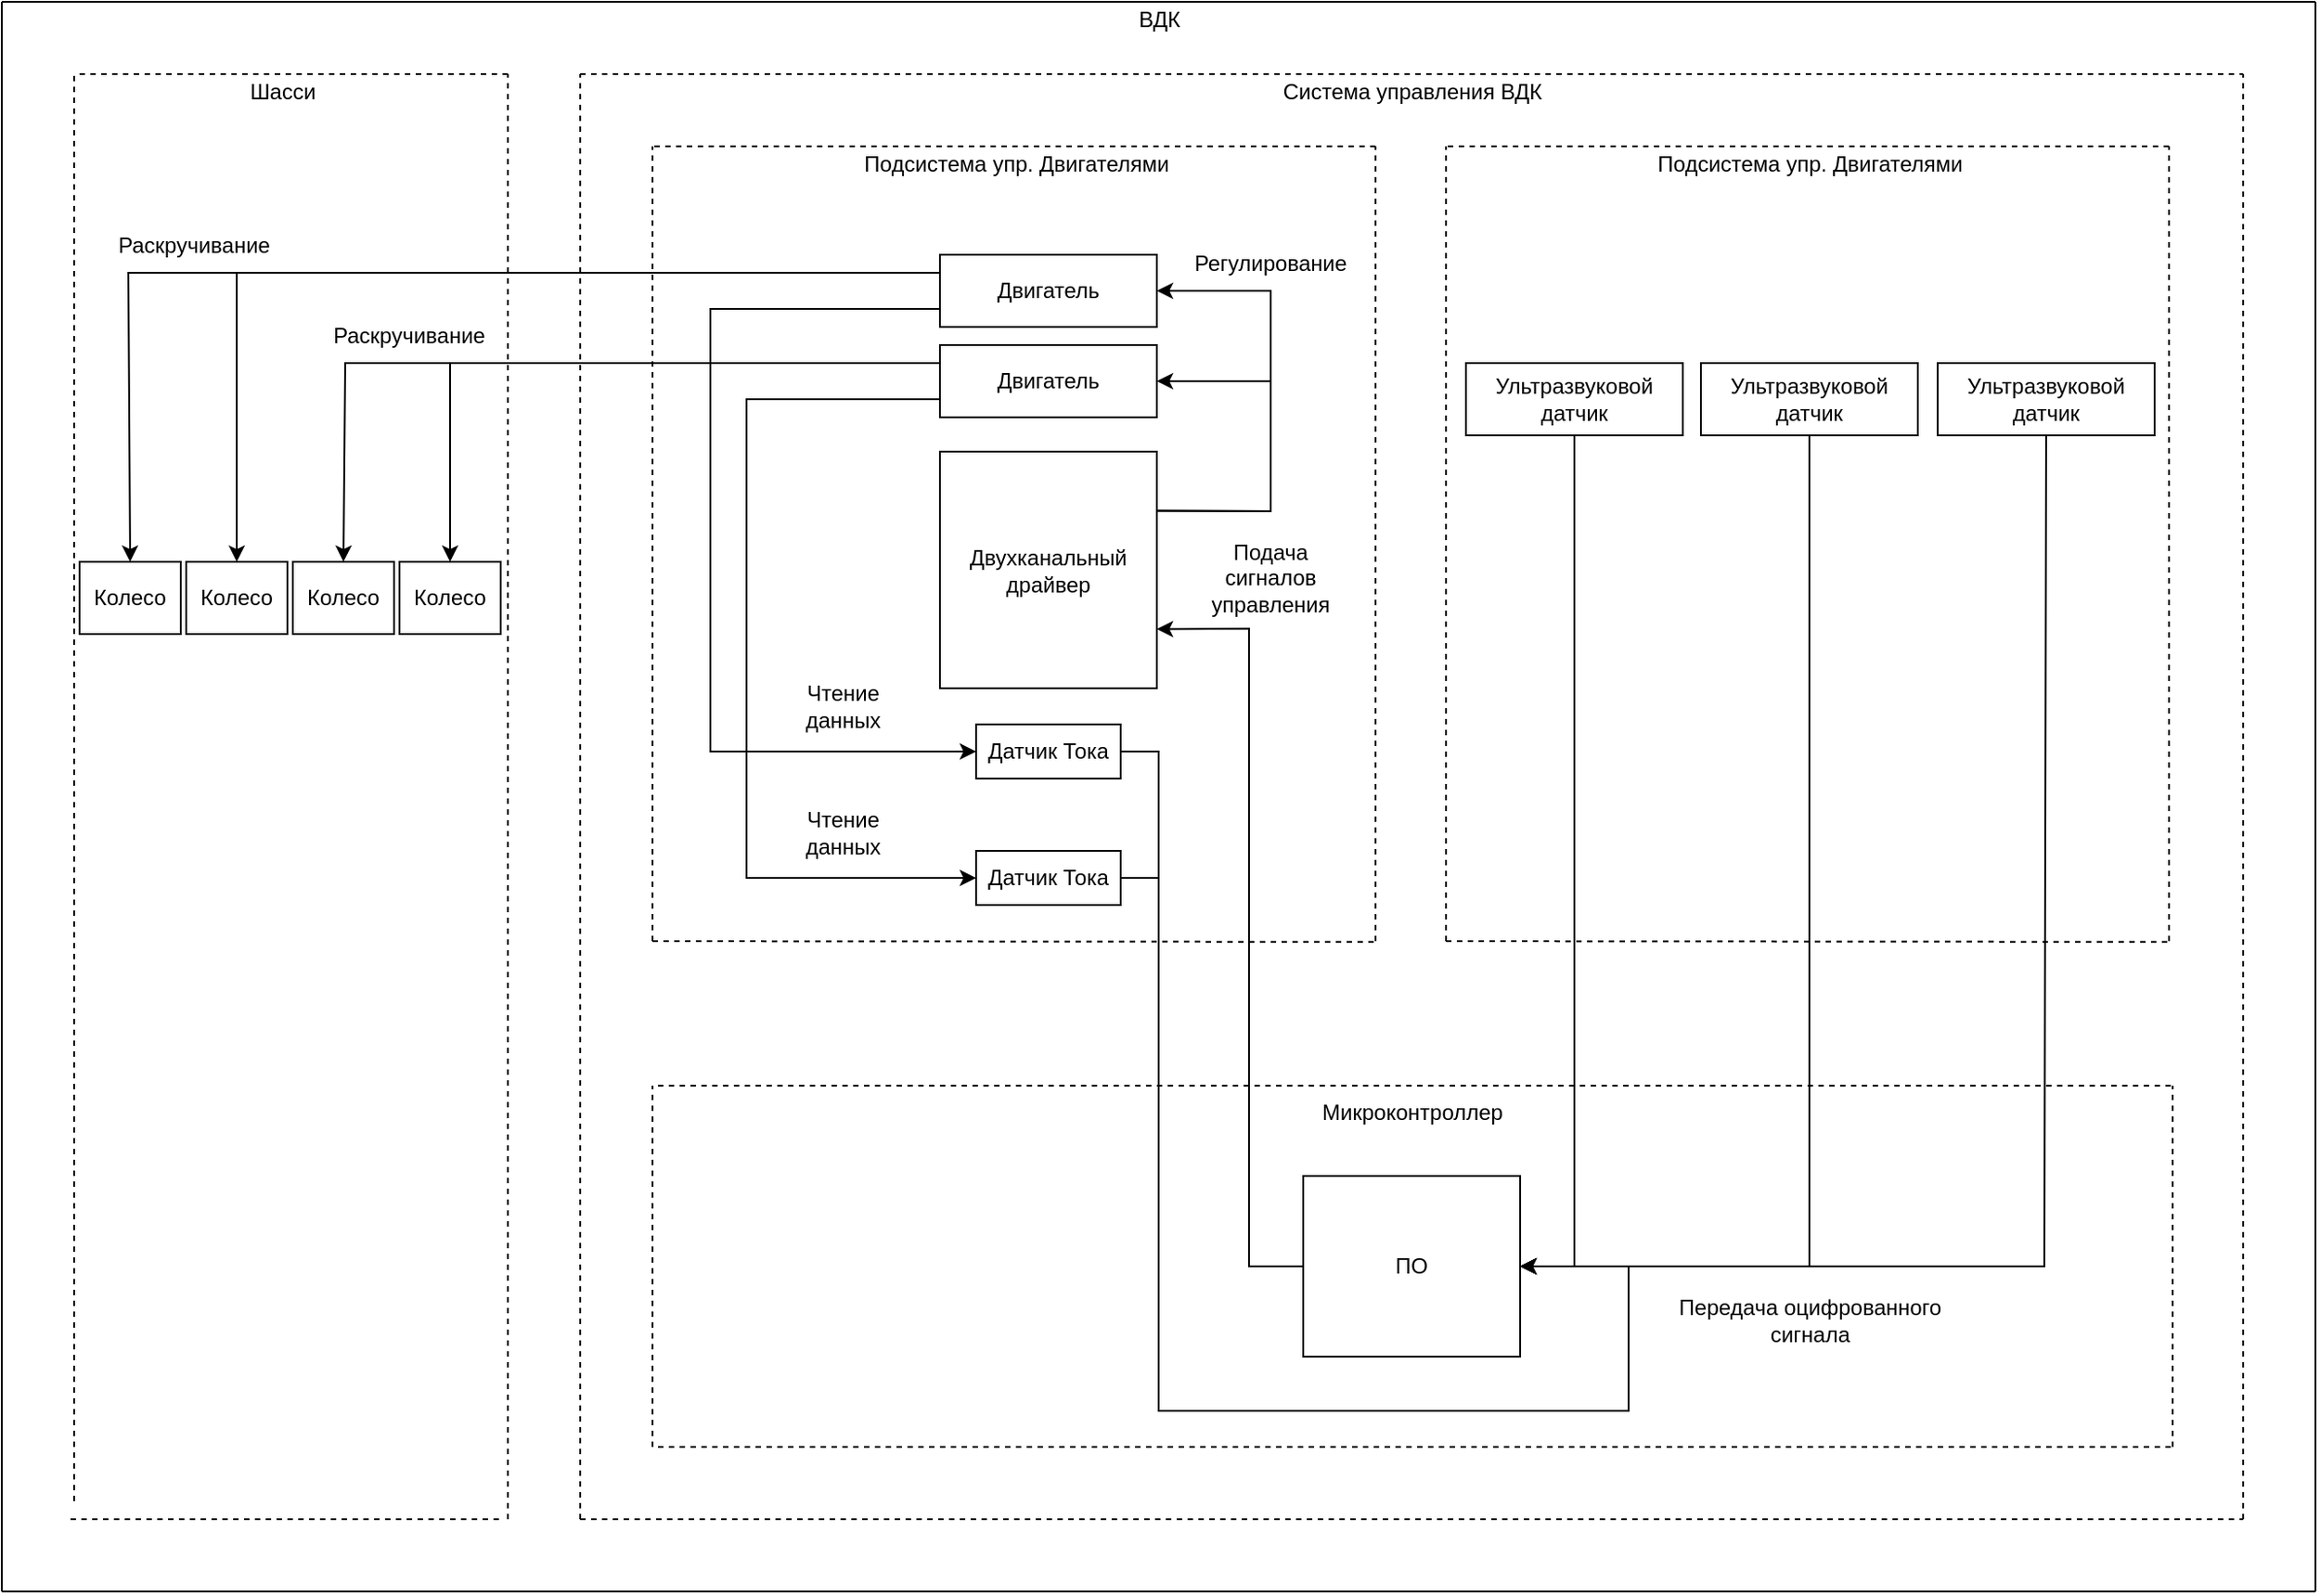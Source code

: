<mxfile version="20.2.3" type="github">
  <diagram id="vuLMH9J_RhJpNWaf2Bdg" name="Page-1">
    <mxGraphModel dx="1290" dy="803" grid="1" gridSize="10" guides="1" tooltips="1" connect="1" arrows="1" fold="1" page="1" pageScale="1" pageWidth="827" pageHeight="1169" math="0" shadow="0">
      <root>
        <mxCell id="0" />
        <mxCell id="1" parent="0" />
        <mxCell id="z-soqtJbsbXI56dgfgmn-3" value="" style="endArrow=none;html=1;rounded=0;" parent="1" edge="1">
          <mxGeometry width="50" height="50" relative="1" as="geometry">
            <mxPoint x="200" y="140" as="sourcePoint" />
            <mxPoint x="1480" y="140" as="targetPoint" />
          </mxGeometry>
        </mxCell>
        <mxCell id="z-soqtJbsbXI56dgfgmn-4" value="" style="endArrow=none;html=1;rounded=0;" parent="1" edge="1">
          <mxGeometry width="50" height="50" relative="1" as="geometry">
            <mxPoint x="200" y="1020" as="sourcePoint" />
            <mxPoint x="200" y="140" as="targetPoint" />
          </mxGeometry>
        </mxCell>
        <mxCell id="z-soqtJbsbXI56dgfgmn-5" value="" style="endArrow=none;html=1;rounded=0;" parent="1" edge="1">
          <mxGeometry width="50" height="50" relative="1" as="geometry">
            <mxPoint x="200" y="1020" as="sourcePoint" />
            <mxPoint x="1480" y="1020" as="targetPoint" />
          </mxGeometry>
        </mxCell>
        <mxCell id="z-soqtJbsbXI56dgfgmn-6" value="" style="endArrow=none;html=1;rounded=0;" parent="1" edge="1">
          <mxGeometry width="50" height="50" relative="1" as="geometry">
            <mxPoint x="1480" y="1020" as="sourcePoint" />
            <mxPoint x="1480" y="140" as="targetPoint" />
          </mxGeometry>
        </mxCell>
        <mxCell id="z-soqtJbsbXI56dgfgmn-7" value="ВДК" style="text;html=1;align=center;verticalAlign=middle;resizable=0;points=[];autosize=1;strokeColor=none;fillColor=none;" parent="1" vertex="1">
          <mxGeometry x="820" y="140" width="40" height="20" as="geometry" />
        </mxCell>
        <mxCell id="z-soqtJbsbXI56dgfgmn-20" value="Шасси" style="text;html=1;align=center;verticalAlign=middle;resizable=0;points=[];autosize=1;strokeColor=none;fillColor=none;" parent="1" vertex="1">
          <mxGeometry x="330" y="180" width="50" height="20" as="geometry" />
        </mxCell>
        <mxCell id="z-soqtJbsbXI56dgfgmn-21" value="Система управления ВДК" style="text;html=1;align=center;verticalAlign=middle;resizable=0;points=[];autosize=1;strokeColor=none;fillColor=none;" parent="1" vertex="1">
          <mxGeometry x="900" y="180" width="160" height="20" as="geometry" />
        </mxCell>
        <mxCell id="z-soqtJbsbXI56dgfgmn-31" value="Подсистема упр. Двигателями" style="text;html=1;align=center;verticalAlign=middle;resizable=0;points=[];autosize=1;strokeColor=none;fillColor=none;" parent="1" vertex="1">
          <mxGeometry x="671" y="220" width="180" height="20" as="geometry" />
        </mxCell>
        <mxCell id="z-soqtJbsbXI56dgfgmn-37" value="" style="endArrow=none;dashed=1;html=1;rounded=0;" parent="1" edge="1">
          <mxGeometry width="50" height="50" relative="1" as="geometry">
            <mxPoint x="240" y="970" as="sourcePoint" />
            <mxPoint x="240" y="180" as="targetPoint" />
          </mxGeometry>
        </mxCell>
        <mxCell id="z-soqtJbsbXI56dgfgmn-39" value="" style="endArrow=none;dashed=1;html=1;rounded=0;" parent="1" edge="1">
          <mxGeometry width="50" height="50" relative="1" as="geometry">
            <mxPoint x="480" y="980" as="sourcePoint" />
            <mxPoint x="480" y="180" as="targetPoint" />
          </mxGeometry>
        </mxCell>
        <mxCell id="z-soqtJbsbXI56dgfgmn-40" value="" style="endArrow=none;dashed=1;html=1;rounded=0;" parent="1" edge="1">
          <mxGeometry width="50" height="50" relative="1" as="geometry">
            <mxPoint x="520" y="980" as="sourcePoint" />
            <mxPoint x="520" y="180" as="targetPoint" />
          </mxGeometry>
        </mxCell>
        <mxCell id="z-soqtJbsbXI56dgfgmn-41" value="" style="endArrow=none;dashed=1;html=1;rounded=0;" parent="1" edge="1">
          <mxGeometry width="50" height="50" relative="1" as="geometry">
            <mxPoint x="1440" y="980" as="sourcePoint" />
            <mxPoint x="1440" y="180" as="targetPoint" />
          </mxGeometry>
        </mxCell>
        <mxCell id="z-soqtJbsbXI56dgfgmn-42" value="" style="endArrow=none;dashed=1;html=1;rounded=0;" parent="1" edge="1">
          <mxGeometry width="50" height="50" relative="1" as="geometry">
            <mxPoint x="520" y="980" as="sourcePoint" />
            <mxPoint x="1440" y="980" as="targetPoint" />
          </mxGeometry>
        </mxCell>
        <mxCell id="z-soqtJbsbXI56dgfgmn-43" value="" style="endArrow=none;dashed=1;html=1;rounded=0;" parent="1" edge="1">
          <mxGeometry width="50" height="50" relative="1" as="geometry">
            <mxPoint x="520" y="180" as="sourcePoint" />
            <mxPoint x="1440" y="180" as="targetPoint" />
          </mxGeometry>
        </mxCell>
        <mxCell id="z-soqtJbsbXI56dgfgmn-44" value="" style="endArrow=none;dashed=1;html=1;rounded=0;" parent="1" edge="1">
          <mxGeometry width="50" height="50" relative="1" as="geometry">
            <mxPoint x="480" y="180" as="sourcePoint" />
            <mxPoint x="240" y="180" as="targetPoint" />
          </mxGeometry>
        </mxCell>
        <mxCell id="z-soqtJbsbXI56dgfgmn-45" value="" style="endArrow=none;dashed=1;html=1;rounded=0;" parent="1" edge="1">
          <mxGeometry width="50" height="50" relative="1" as="geometry">
            <mxPoint x="475" y="980" as="sourcePoint" />
            <mxPoint x="235" y="980" as="targetPoint" />
          </mxGeometry>
        </mxCell>
        <mxCell id="z-soqtJbsbXI56dgfgmn-46" value="" style="endArrow=none;dashed=1;html=1;rounded=0;" parent="1" edge="1">
          <mxGeometry width="50" height="50" relative="1" as="geometry">
            <mxPoint x="560" y="660" as="sourcePoint" />
            <mxPoint x="560" y="220" as="targetPoint" />
          </mxGeometry>
        </mxCell>
        <mxCell id="z-soqtJbsbXI56dgfgmn-50" value="" style="endArrow=none;dashed=1;html=1;rounded=0;" parent="1" edge="1">
          <mxGeometry width="50" height="50" relative="1" as="geometry">
            <mxPoint x="960" y="660" as="sourcePoint" />
            <mxPoint x="960" y="220" as="targetPoint" />
          </mxGeometry>
        </mxCell>
        <mxCell id="z-soqtJbsbXI56dgfgmn-51" value="" style="endArrow=none;dashed=1;html=1;rounded=0;" parent="1" edge="1">
          <mxGeometry width="50" height="50" relative="1" as="geometry">
            <mxPoint x="960" y="220" as="sourcePoint" />
            <mxPoint x="560" y="220" as="targetPoint" />
          </mxGeometry>
        </mxCell>
        <mxCell id="z-soqtJbsbXI56dgfgmn-107" value="" style="endArrow=none;dashed=1;html=1;rounded=0;" parent="1" edge="1">
          <mxGeometry width="50" height="50" relative="1" as="geometry">
            <mxPoint x="959" y="660.41" as="sourcePoint" />
            <mxPoint x="560" y="660" as="targetPoint" />
          </mxGeometry>
        </mxCell>
        <mxCell id="p7txqJZKqqQSMWEwxH-u-2" value="Подсистема упр. Двигателями" style="text;html=1;align=center;verticalAlign=middle;resizable=0;points=[];autosize=1;strokeColor=none;fillColor=none;" parent="1" vertex="1">
          <mxGeometry x="1110" y="220" width="180" height="20" as="geometry" />
        </mxCell>
        <mxCell id="p7txqJZKqqQSMWEwxH-u-3" value="" style="endArrow=none;dashed=1;html=1;rounded=0;" parent="1" edge="1">
          <mxGeometry width="50" height="50" relative="1" as="geometry">
            <mxPoint x="999" y="660" as="sourcePoint" />
            <mxPoint x="999" y="220" as="targetPoint" />
          </mxGeometry>
        </mxCell>
        <mxCell id="p7txqJZKqqQSMWEwxH-u-4" value="" style="endArrow=none;dashed=1;html=1;rounded=0;" parent="1" edge="1">
          <mxGeometry width="50" height="50" relative="1" as="geometry">
            <mxPoint x="1399" y="660" as="sourcePoint" />
            <mxPoint x="1399" y="220" as="targetPoint" />
          </mxGeometry>
        </mxCell>
        <mxCell id="p7txqJZKqqQSMWEwxH-u-5" value="" style="endArrow=none;dashed=1;html=1;rounded=0;" parent="1" edge="1">
          <mxGeometry width="50" height="50" relative="1" as="geometry">
            <mxPoint x="1399" y="220" as="sourcePoint" />
            <mxPoint x="999" y="220" as="targetPoint" />
          </mxGeometry>
        </mxCell>
        <mxCell id="p7txqJZKqqQSMWEwxH-u-6" value="" style="endArrow=none;dashed=1;html=1;rounded=0;" parent="1" edge="1">
          <mxGeometry width="50" height="50" relative="1" as="geometry">
            <mxPoint x="1398" y="660.41" as="sourcePoint" />
            <mxPoint x="999" y="660" as="targetPoint" />
          </mxGeometry>
        </mxCell>
        <mxCell id="p7txqJZKqqQSMWEwxH-u-12" value="" style="endArrow=none;dashed=1;html=1;rounded=0;" parent="1" edge="1">
          <mxGeometry width="50" height="50" relative="1" as="geometry">
            <mxPoint x="1400" y="740" as="sourcePoint" />
            <mxPoint x="560" y="740" as="targetPoint" />
          </mxGeometry>
        </mxCell>
        <mxCell id="p7txqJZKqqQSMWEwxH-u-13" value="" style="endArrow=none;dashed=1;html=1;rounded=0;" parent="1" edge="1">
          <mxGeometry width="50" height="50" relative="1" as="geometry">
            <mxPoint x="1400" y="940" as="sourcePoint" />
            <mxPoint x="560" y="940" as="targetPoint" />
          </mxGeometry>
        </mxCell>
        <mxCell id="p7txqJZKqqQSMWEwxH-u-15" value="" style="endArrow=none;dashed=1;html=1;rounded=0;" parent="1" edge="1">
          <mxGeometry width="50" height="50" relative="1" as="geometry">
            <mxPoint x="560" y="940" as="sourcePoint" />
            <mxPoint x="560" y="740" as="targetPoint" />
          </mxGeometry>
        </mxCell>
        <mxCell id="p7txqJZKqqQSMWEwxH-u-16" value="" style="endArrow=none;dashed=1;html=1;rounded=0;" parent="1" edge="1">
          <mxGeometry width="50" height="50" relative="1" as="geometry">
            <mxPoint x="1401" y="940.0" as="sourcePoint" />
            <mxPoint x="1401" y="740.0" as="targetPoint" />
          </mxGeometry>
        </mxCell>
        <mxCell id="p7txqJZKqqQSMWEwxH-u-17" value="Микроконтроллер" style="text;html=1;align=center;verticalAlign=middle;resizable=0;points=[];autosize=1;strokeColor=none;fillColor=none;" parent="1" vertex="1">
          <mxGeometry x="910" y="740" width="140" height="30" as="geometry" />
        </mxCell>
        <mxCell id="1u2EoJPWuDhjodmRsDhh-1" value="Двигатель" style="rounded=0;whiteSpace=wrap;html=1;" vertex="1" parent="1">
          <mxGeometry x="719" y="280" width="120" height="40" as="geometry" />
        </mxCell>
        <mxCell id="1u2EoJPWuDhjodmRsDhh-2" value="Двигатель" style="rounded=0;whiteSpace=wrap;html=1;" vertex="1" parent="1">
          <mxGeometry x="719" y="330" width="120" height="40" as="geometry" />
        </mxCell>
        <mxCell id="1u2EoJPWuDhjodmRsDhh-3" value="Колесо" style="rounded=0;whiteSpace=wrap;html=1;" vertex="1" parent="1">
          <mxGeometry x="243" y="450" width="56" height="40" as="geometry" />
        </mxCell>
        <mxCell id="1u2EoJPWuDhjodmRsDhh-5" value="Колесо" style="rounded=0;whiteSpace=wrap;html=1;" vertex="1" parent="1">
          <mxGeometry x="361" y="450" width="56" height="40" as="geometry" />
        </mxCell>
        <mxCell id="1u2EoJPWuDhjodmRsDhh-6" value="Колесо" style="rounded=0;whiteSpace=wrap;html=1;" vertex="1" parent="1">
          <mxGeometry x="302" y="450" width="56" height="40" as="geometry" />
        </mxCell>
        <mxCell id="1u2EoJPWuDhjodmRsDhh-7" value="Колесо" style="rounded=0;whiteSpace=wrap;html=1;" vertex="1" parent="1">
          <mxGeometry x="420" y="450" width="56" height="40" as="geometry" />
        </mxCell>
        <mxCell id="1u2EoJPWuDhjodmRsDhh-8" value="ПО" style="rounded=0;whiteSpace=wrap;html=1;" vertex="1" parent="1">
          <mxGeometry x="920" y="790" width="120" height="100" as="geometry" />
        </mxCell>
        <mxCell id="1u2EoJPWuDhjodmRsDhh-9" value="" style="endArrow=classic;html=1;rounded=0;entryX=0.5;entryY=0;entryDx=0;entryDy=0;" edge="1" parent="1" target="1u2EoJPWuDhjodmRsDhh-3">
          <mxGeometry width="50" height="50" relative="1" as="geometry">
            <mxPoint x="700" y="290" as="sourcePoint" />
            <mxPoint x="630" y="390" as="targetPoint" />
            <Array as="points">
              <mxPoint x="270" y="290" />
            </Array>
          </mxGeometry>
        </mxCell>
        <mxCell id="1u2EoJPWuDhjodmRsDhh-10" value="" style="endArrow=classic;html=1;rounded=0;exitX=0;exitY=0.25;exitDx=0;exitDy=0;entryX=0.5;entryY=0;entryDx=0;entryDy=0;" edge="1" parent="1" source="1u2EoJPWuDhjodmRsDhh-1" target="1u2EoJPWuDhjodmRsDhh-6">
          <mxGeometry width="50" height="50" relative="1" as="geometry">
            <mxPoint x="580" y="440" as="sourcePoint" />
            <mxPoint x="630" y="390" as="targetPoint" />
            <Array as="points">
              <mxPoint x="330" y="290" />
            </Array>
          </mxGeometry>
        </mxCell>
        <mxCell id="1u2EoJPWuDhjodmRsDhh-11" value="" style="endArrow=classic;html=1;rounded=0;entryX=0.5;entryY=0;entryDx=0;entryDy=0;exitX=0;exitY=0.25;exitDx=0;exitDy=0;" edge="1" parent="1" source="1u2EoJPWuDhjodmRsDhh-2" target="1u2EoJPWuDhjodmRsDhh-5">
          <mxGeometry width="50" height="50" relative="1" as="geometry">
            <mxPoint x="700" y="370" as="sourcePoint" />
            <mxPoint x="630" y="330" as="targetPoint" />
            <Array as="points">
              <mxPoint x="390" y="340" />
            </Array>
          </mxGeometry>
        </mxCell>
        <mxCell id="1u2EoJPWuDhjodmRsDhh-12" value="" style="endArrow=classic;html=1;rounded=0;entryX=0.5;entryY=0;entryDx=0;entryDy=0;exitX=0;exitY=0.25;exitDx=0;exitDy=0;" edge="1" parent="1" source="1u2EoJPWuDhjodmRsDhh-2" target="1u2EoJPWuDhjodmRsDhh-7">
          <mxGeometry width="50" height="50" relative="1" as="geometry">
            <mxPoint x="700" y="350" as="sourcePoint" />
            <mxPoint x="630" y="330" as="targetPoint" />
            <Array as="points">
              <mxPoint x="448" y="340" />
            </Array>
          </mxGeometry>
        </mxCell>
        <mxCell id="1u2EoJPWuDhjodmRsDhh-15" value="Раскручивание" style="text;html=1;align=center;verticalAlign=middle;resizable=0;points=[];autosize=1;strokeColor=none;fillColor=none;" vertex="1" parent="1">
          <mxGeometry x="365" y="310" width="120" height="30" as="geometry" />
        </mxCell>
        <mxCell id="1u2EoJPWuDhjodmRsDhh-17" value="" style="endArrow=classic;html=1;rounded=0;entryX=1;entryY=0.75;entryDx=0;entryDy=0;exitX=0;exitY=0.5;exitDx=0;exitDy=0;" edge="1" parent="1" source="1u2EoJPWuDhjodmRsDhh-8" target="1u2EoJPWuDhjodmRsDhh-31">
          <mxGeometry width="50" height="50" relative="1" as="geometry">
            <mxPoint x="790" y="610" as="sourcePoint" />
            <mxPoint x="840" y="560" as="targetPoint" />
            <Array as="points">
              <mxPoint x="890" y="840" />
              <mxPoint x="890" y="487" />
            </Array>
          </mxGeometry>
        </mxCell>
        <mxCell id="1u2EoJPWuDhjodmRsDhh-18" value="Регулирование" style="text;html=1;strokeColor=none;fillColor=none;align=center;verticalAlign=middle;whiteSpace=wrap;rounded=0;" vertex="1" parent="1">
          <mxGeometry x="872" y="270" width="60" height="30" as="geometry" />
        </mxCell>
        <mxCell id="1u2EoJPWuDhjodmRsDhh-19" value="Раскручивание" style="text;html=1;align=center;verticalAlign=middle;resizable=0;points=[];autosize=1;strokeColor=none;fillColor=none;" vertex="1" parent="1">
          <mxGeometry x="246" y="260" width="120" height="30" as="geometry" />
        </mxCell>
        <mxCell id="1u2EoJPWuDhjodmRsDhh-20" value="Датчик Тока" style="rounded=0;whiteSpace=wrap;html=1;" vertex="1" parent="1">
          <mxGeometry x="739" y="540" width="80" height="30" as="geometry" />
        </mxCell>
        <mxCell id="1u2EoJPWuDhjodmRsDhh-21" value="Датчик Тока" style="rounded=0;whiteSpace=wrap;html=1;" vertex="1" parent="1">
          <mxGeometry x="739" y="610" width="80" height="30" as="geometry" />
        </mxCell>
        <mxCell id="1u2EoJPWuDhjodmRsDhh-22" value="" style="endArrow=classic;html=1;rounded=0;exitX=0;exitY=0.75;exitDx=0;exitDy=0;entryX=0;entryY=0.5;entryDx=0;entryDy=0;" edge="1" parent="1" source="1u2EoJPWuDhjodmRsDhh-1" target="1u2EoJPWuDhjodmRsDhh-20">
          <mxGeometry width="50" height="50" relative="1" as="geometry">
            <mxPoint x="772" y="460" as="sourcePoint" />
            <mxPoint x="802" y="500" as="targetPoint" />
            <Array as="points">
              <mxPoint x="592" y="310" />
              <mxPoint x="592" y="555" />
            </Array>
          </mxGeometry>
        </mxCell>
        <mxCell id="1u2EoJPWuDhjodmRsDhh-23" value="" style="endArrow=classic;html=1;rounded=0;exitX=0;exitY=0.75;exitDx=0;exitDy=0;entryX=0;entryY=0.5;entryDx=0;entryDy=0;" edge="1" parent="1" source="1u2EoJPWuDhjodmRsDhh-2" target="1u2EoJPWuDhjodmRsDhh-21">
          <mxGeometry width="50" height="50" relative="1" as="geometry">
            <mxPoint x="712" y="480" as="sourcePoint" />
            <mxPoint x="762" y="430" as="targetPoint" />
            <Array as="points">
              <mxPoint x="612" y="360" />
              <mxPoint x="612" y="625" />
            </Array>
          </mxGeometry>
        </mxCell>
        <mxCell id="1u2EoJPWuDhjodmRsDhh-24" value="&lt;div&gt;Чтение&lt;/div&gt;&lt;div&gt;данных&lt;br&gt;&lt;/div&gt;" style="text;html=1;align=center;verticalAlign=middle;resizable=0;points=[];autosize=1;strokeColor=none;fillColor=none;" vertex="1" parent="1">
          <mxGeometry x="630" y="510" width="70" height="40" as="geometry" />
        </mxCell>
        <mxCell id="1u2EoJPWuDhjodmRsDhh-25" value="&lt;div&gt;Чтение&lt;/div&gt;&lt;div&gt;данных&lt;/div&gt;" style="text;html=1;align=center;verticalAlign=middle;resizable=0;points=[];autosize=1;strokeColor=none;fillColor=none;" vertex="1" parent="1">
          <mxGeometry x="630" y="580" width="70" height="40" as="geometry" />
        </mxCell>
        <mxCell id="1u2EoJPWuDhjodmRsDhh-27" value="" style="endArrow=classic;html=1;rounded=0;exitX=1;exitY=0.5;exitDx=0;exitDy=0;entryX=1;entryY=0.5;entryDx=0;entryDy=0;" edge="1" parent="1" source="1u2EoJPWuDhjodmRsDhh-20" target="1u2EoJPWuDhjodmRsDhh-8">
          <mxGeometry width="50" height="50" relative="1" as="geometry">
            <mxPoint x="760" y="660" as="sourcePoint" />
            <mxPoint x="810" y="610" as="targetPoint" />
            <Array as="points">
              <mxPoint x="840" y="555" />
              <mxPoint x="840" y="920" />
              <mxPoint x="1100" y="920" />
              <mxPoint x="1100" y="840" />
            </Array>
          </mxGeometry>
        </mxCell>
        <mxCell id="1u2EoJPWuDhjodmRsDhh-28" value="" style="endArrow=classic;html=1;rounded=0;exitX=1;exitY=0.5;exitDx=0;exitDy=0;entryX=1;entryY=0.5;entryDx=0;entryDy=0;" edge="1" parent="1" source="1u2EoJPWuDhjodmRsDhh-21" target="1u2EoJPWuDhjodmRsDhh-8">
          <mxGeometry width="50" height="50" relative="1" as="geometry">
            <mxPoint x="760" y="620" as="sourcePoint" />
            <mxPoint x="810" y="650" as="targetPoint" />
            <Array as="points">
              <mxPoint x="840" y="625" />
              <mxPoint x="840" y="920" />
              <mxPoint x="1100" y="920" />
              <mxPoint x="1100" y="840" />
            </Array>
          </mxGeometry>
        </mxCell>
        <mxCell id="1u2EoJPWuDhjodmRsDhh-29" value="&lt;div align=&quot;center&quot;&gt;Передача оцифрованного&lt;br&gt;&lt;/div&gt;&lt;div align=&quot;center&quot;&gt;сигнала&lt;br&gt;&lt;/div&gt;" style="text;html=1;align=center;verticalAlign=middle;resizable=0;points=[];autosize=1;strokeColor=none;fillColor=none;" vertex="1" parent="1">
          <mxGeometry x="1105" y="850" width="190" height="40" as="geometry" />
        </mxCell>
        <mxCell id="1u2EoJPWuDhjodmRsDhh-31" value="Двухканальный драйвер" style="rounded=0;whiteSpace=wrap;html=1;" vertex="1" parent="1">
          <mxGeometry x="719" y="389" width="120" height="131" as="geometry" />
        </mxCell>
        <mxCell id="1u2EoJPWuDhjodmRsDhh-32" value="" style="endArrow=classic;html=1;rounded=0;exitX=1;exitY=0.25;exitDx=0;exitDy=0;entryX=1;entryY=0.5;entryDx=0;entryDy=0;" edge="1" parent="1" source="1u2EoJPWuDhjodmRsDhh-31" target="1u2EoJPWuDhjodmRsDhh-1">
          <mxGeometry width="50" height="50" relative="1" as="geometry">
            <mxPoint x="872" y="450" as="sourcePoint" />
            <mxPoint x="922" y="400" as="targetPoint" />
            <Array as="points">
              <mxPoint x="902" y="422" />
              <mxPoint x="902" y="300" />
            </Array>
          </mxGeometry>
        </mxCell>
        <mxCell id="1u2EoJPWuDhjodmRsDhh-33" value="" style="endArrow=classic;html=1;rounded=0;exitX=1;exitY=0.25;exitDx=0;exitDy=0;entryX=1;entryY=0.5;entryDx=0;entryDy=0;" edge="1" parent="1" source="1u2EoJPWuDhjodmRsDhh-31" target="1u2EoJPWuDhjodmRsDhh-2">
          <mxGeometry width="50" height="50" relative="1" as="geometry">
            <mxPoint x="872" y="450" as="sourcePoint" />
            <mxPoint x="922" y="400" as="targetPoint" />
            <Array as="points">
              <mxPoint x="902" y="422" />
              <mxPoint x="902" y="350" />
            </Array>
          </mxGeometry>
        </mxCell>
        <mxCell id="1u2EoJPWuDhjodmRsDhh-34" value="Подача сигналов управления" style="text;html=1;strokeColor=none;fillColor=none;align=center;verticalAlign=middle;whiteSpace=wrap;rounded=0;" vertex="1" parent="1">
          <mxGeometry x="872" y="443.5" width="60" height="30" as="geometry" />
        </mxCell>
        <mxCell id="1u2EoJPWuDhjodmRsDhh-35" value="Ультразвуковой датчик" style="rounded=0;whiteSpace=wrap;html=1;" vertex="1" parent="1">
          <mxGeometry x="1010" y="340" width="120" height="40" as="geometry" />
        </mxCell>
        <mxCell id="1u2EoJPWuDhjodmRsDhh-36" value="Ультразвуковой датчик" style="rounded=0;whiteSpace=wrap;html=1;" vertex="1" parent="1">
          <mxGeometry x="1271" y="340" width="120" height="40" as="geometry" />
        </mxCell>
        <mxCell id="1u2EoJPWuDhjodmRsDhh-37" value="" style="endArrow=classic;html=1;rounded=0;exitX=0.5;exitY=1;exitDx=0;exitDy=0;entryX=1;entryY=0.5;entryDx=0;entryDy=0;" edge="1" parent="1" source="1u2EoJPWuDhjodmRsDhh-35" target="1u2EoJPWuDhjodmRsDhh-8">
          <mxGeometry width="50" height="50" relative="1" as="geometry">
            <mxPoint x="1150" y="620" as="sourcePoint" />
            <mxPoint x="1200" y="570" as="targetPoint" />
            <Array as="points">
              <mxPoint x="1070" y="840" />
            </Array>
          </mxGeometry>
        </mxCell>
        <mxCell id="1u2EoJPWuDhjodmRsDhh-38" value="" style="endArrow=classic;html=1;rounded=0;exitX=0.5;exitY=1;exitDx=0;exitDy=0;entryX=1;entryY=0.5;entryDx=0;entryDy=0;" edge="1" parent="1" source="1u2EoJPWuDhjodmRsDhh-36" target="1u2EoJPWuDhjodmRsDhh-8">
          <mxGeometry width="50" height="50" relative="1" as="geometry">
            <mxPoint x="1110" y="390" as="sourcePoint" />
            <mxPoint x="1050" y="850" as="targetPoint" />
            <Array as="points">
              <mxPoint x="1330" y="840" />
            </Array>
          </mxGeometry>
        </mxCell>
        <mxCell id="1u2EoJPWuDhjodmRsDhh-40" value="Ультразвуковой датчик" style="rounded=0;whiteSpace=wrap;html=1;" vertex="1" parent="1">
          <mxGeometry x="1140" y="340" width="120" height="40" as="geometry" />
        </mxCell>
        <mxCell id="1u2EoJPWuDhjodmRsDhh-41" value="" style="endArrow=classic;html=1;rounded=0;entryX=1;entryY=0.5;entryDx=0;entryDy=0;exitX=0.5;exitY=1;exitDx=0;exitDy=0;" edge="1" parent="1" source="1u2EoJPWuDhjodmRsDhh-40" target="1u2EoJPWuDhjodmRsDhh-8">
          <mxGeometry width="50" height="50" relative="1" as="geometry">
            <mxPoint x="1140" y="670" as="sourcePoint" />
            <mxPoint x="1190" y="620" as="targetPoint" />
            <Array as="points">
              <mxPoint x="1200" y="840" />
            </Array>
          </mxGeometry>
        </mxCell>
      </root>
    </mxGraphModel>
  </diagram>
</mxfile>
